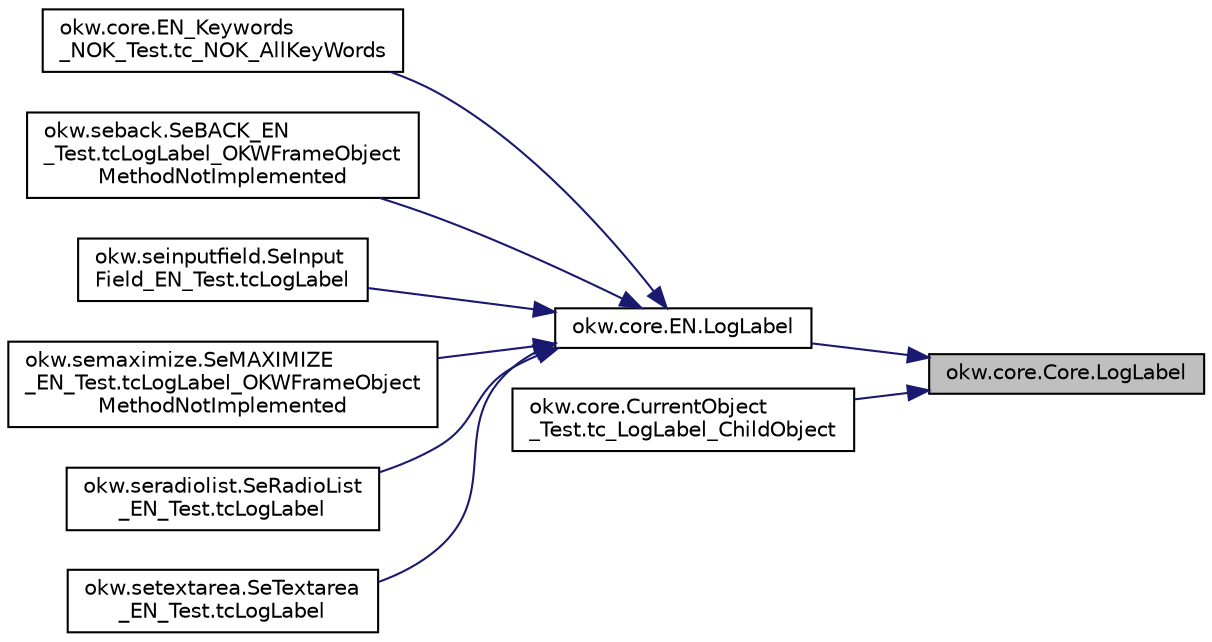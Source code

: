 digraph "okw.core.Core.LogLabel"
{
 // INTERACTIVE_SVG=YES
 // LATEX_PDF_SIZE
  edge [fontname="Helvetica",fontsize="10",labelfontname="Helvetica",labelfontsize="10"];
  node [fontname="Helvetica",fontsize="10",shape=record];
  rankdir="RL";
  Node1192 [label="okw.core.Core.LogLabel",height=0.2,width=0.4,color="black", fillcolor="grey75", style="filled", fontcolor="black",tooltip="Gibt den Wert des Etikette/Label in der Logdatei aus."];
  Node1192 -> Node1193 [dir="back",color="midnightblue",fontsize="10",style="solid",fontname="Helvetica"];
  Node1193 [label="okw.core.EN.LogLabel",height=0.2,width=0.4,color="black", fillcolor="white", style="filled",URL="$classokw_1_1core_1_1_e_n.html#a5fcf39338e18d9d03d75197bc6b4ace2",tooltip="Gibt den Wert des Etikette/Label in der Logdatei aus."];
  Node1193 -> Node1194 [dir="back",color="midnightblue",fontsize="10",style="solid",fontname="Helvetica"];
  Node1194 [label="okw.core.EN_Keywords\l_NOK_Test.tc_NOK_AllKeyWords",height=0.2,width=0.4,color="black", fillcolor="white", style="filled",URL="$classokw_1_1core_1_1_e_n___keywords___n_o_k___test.html#a81a960a2341dfb0e27da7871291c84dc",tooltip="Prüft methoden aufruf für einen einfachen Click."];
  Node1193 -> Node1195 [dir="back",color="midnightblue",fontsize="10",style="solid",fontname="Helvetica"];
  Node1195 [label="okw.seback.SeBACK_EN\l_Test.tcLogLabel_OKWFrameObject\lMethodNotImplemented",height=0.2,width=0.4,color="black", fillcolor="white", style="filled",URL="$classokw_1_1seback_1_1_se_b_a_c_k___e_n___test.html#a8869533ff24720c4a1b8b54bde28afc4",tooltip="Teste das Schlüsselwort LogLabel( FN ) eines SeBACK Prüfen."];
  Node1193 -> Node1196 [dir="back",color="midnightblue",fontsize="10",style="solid",fontname="Helvetica"];
  Node1196 [label="okw.seinputfield.SeInput\lField_EN_Test.tcLogLabel",height=0.2,width=0.4,color="black", fillcolor="white", style="filled",URL="$classokw_1_1seinputfield_1_1_se_input_field___e_n___test.html#a4a829dfb9b3783f61acf0780b25adea8",tooltip="Teste das Schlüsselwort LogLabel( FN ) eines SeInputText Prüfen."];
  Node1193 -> Node1197 [dir="back",color="midnightblue",fontsize="10",style="solid",fontname="Helvetica"];
  Node1197 [label="okw.semaximize.SeMAXIMIZE\l_EN_Test.tcLogLabel_OKWFrameObject\lMethodNotImplemented",height=0.2,width=0.4,color="black", fillcolor="white", style="filled",URL="$classokw_1_1semaximize_1_1_se_m_a_x_i_m_i_z_e___e_n___test.html#a276e0289d5fe31d179852db8ce07070b",tooltip="Teste das Schlüsselwort LogLabel( FN ) eines SeMAXIMIZE Prüfen."];
  Node1193 -> Node1198 [dir="back",color="midnightblue",fontsize="10",style="solid",fontname="Helvetica"];
  Node1198 [label="okw.seradiolist.SeRadioList\l_EN_Test.tcLogLabel",height=0.2,width=0.4,color="black", fillcolor="white", style="filled",URL="$classokw_1_1seradiolist_1_1_se_radio_list___e_n___test.html#a0e29fd685d16f0c174ac8d932fa9e054",tooltip="Prüft die Methode SeRadioList.LogValue."];
  Node1193 -> Node1199 [dir="back",color="midnightblue",fontsize="10",style="solid",fontname="Helvetica"];
  Node1199 [label="okw.setextarea.SeTextarea\l_EN_Test.tcLogLabel",height=0.2,width=0.4,color="black", fillcolor="white", style="filled",URL="$classokw_1_1setextarea_1_1_se_textarea___e_n___test.html#a7014be80fcf4e1d98f75c06fd289aa4c",tooltip="Teste das Schlüsselwort LogLabel( FN ) eines SeInputText Prüfen."];
  Node1192 -> Node1200 [dir="back",color="midnightblue",fontsize="10",style="solid",fontname="Helvetica"];
  Node1200 [label="okw.core.CurrentObject\l_Test.tc_LogLabel_ChildObject",height=0.2,width=0.4,color="black", fillcolor="white", style="filled",URL="$classokw_1_1core_1_1_current_object___test.html#a9da72c22aaec65c3c7fe8478dc8cce23",tooltip="Testziel: Prüft den Aufruf der Methode LogLabel( \"FN\" ) im ChildObject."];
}
